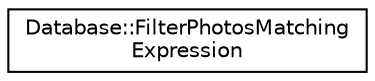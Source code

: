 digraph "Graphical Class Hierarchy"
{
 // LATEX_PDF_SIZE
  edge [fontname="Helvetica",fontsize="10",labelfontname="Helvetica",labelfontsize="10"];
  node [fontname="Helvetica",fontsize="10",shape=record];
  rankdir="LR";
  Node0 [label="Database::FilterPhotosMatching\lExpression",height=0.2,width=0.4,color="black", fillcolor="white", style="filled",URL="$struct_database_1_1_filter_photos_matching_expression.html",tooltip=" "];
}
